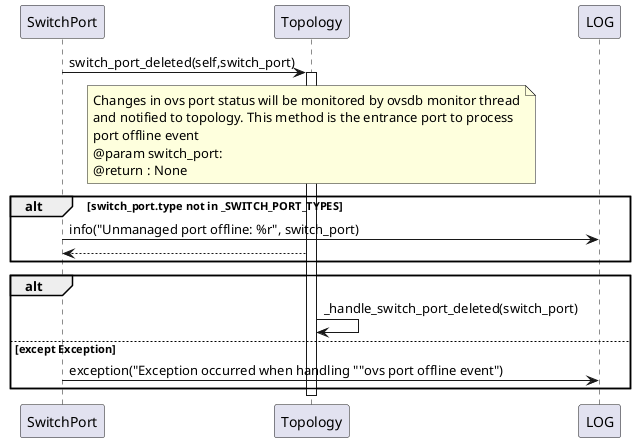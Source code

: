 @startuml switch port deleted
SwitchPort->Topology:switch_port_deleted(self,switch_port)
activate Topology
note over Topology
    Changes in ovs port status will be monitored by ovsdb monitor thread
    and notified to topology. This method is the entrance port to process
    port offline event
    @param switch_port:
    @return : None
end note
alt switch_port.type not in _SWITCH_PORT_TYPES
    SwitchPort->LOG:info("Unmanaged port offline: %r", switch_port)
    Topology-->SwitchPort
end
alt
    Topology->Topology:_handle_switch_port_deleted(switch_port)
else except Exception
    SwitchPort->LOG:exception("Exception occurred when handling ""ovs port offline event")
end
deactivate
@enduml